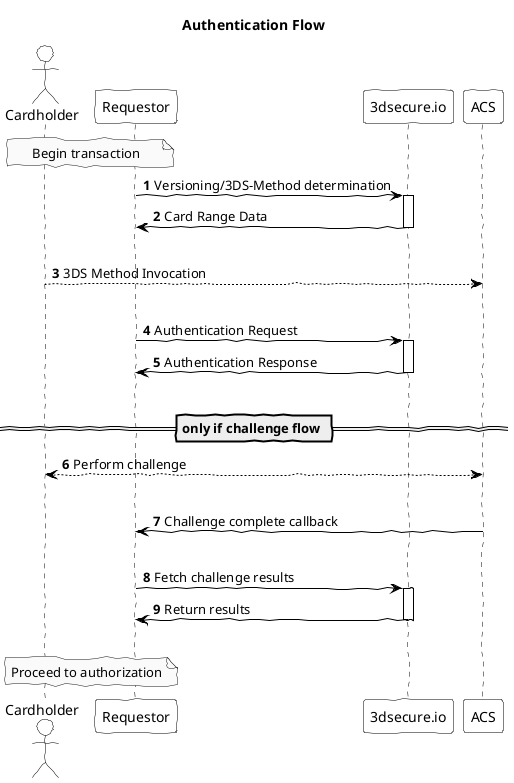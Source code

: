 @startuml
title Authentication Flow
autonumber
skinparam handwritten true
skinparam monochrome true

skinparam sequence {
	ArrowColor Black
	ActorBorderColor black
	LifeLineBorderColor black

	ParticipantBorderColor black
	ParticipantFontColor black
	ParticipantBackgroundColor white

	ActorFontColor black
	ActorBackgroundColor white

  NoteBackgroundColor white
}


actor Cardholder
participant Requestor
participant "3dsecure.io"
participant ACS

note over Cardholder, Requestor
  Begin transaction
end note
Requestor -> "3dsecure.io": Versioning/3DS-Method determination
activate "3dsecure.io"

"3dsecure.io" -> Requestor: Card Range Data
deactivate "3dsecure.io"

|||

Cardholder --> ACS: 3DS Method Invocation

|||

Requestor -> "3dsecure.io": Authentication Request
activate "3dsecure.io"
"3dsecure.io" -> Requestor: Authentication Response
deactivate "3dsecure.io"

|||

== only if challenge flow ==
Cardholder <--> ACS: Perform challenge

|||

ACS -> Requestor: Challenge complete callback

|||

Requestor -> "3dsecure.io" : Fetch challenge results
activate "3dsecure.io"
"3dsecure.io" -> Requestor : Return results
deactivate "3dsecure.io"

|||

note over Cardholder, Requestor
  Proceed to authorization
end note
@enduml
